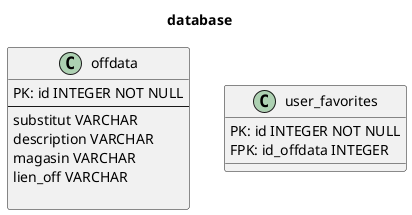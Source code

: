 @startuml database
title database

class offdata{
    PK: id INTEGER NOT NULL
    ---
    substitut VARCHAR
    description VARCHAR
    magasin VARCHAR
    lien_off VARCHAR

}

    ' catégorie
    ' nom_aliment

class user_favorites{
    PK: id INTEGER NOT NULL
    FPK: id_offdata INTEGER
}

@enduml
